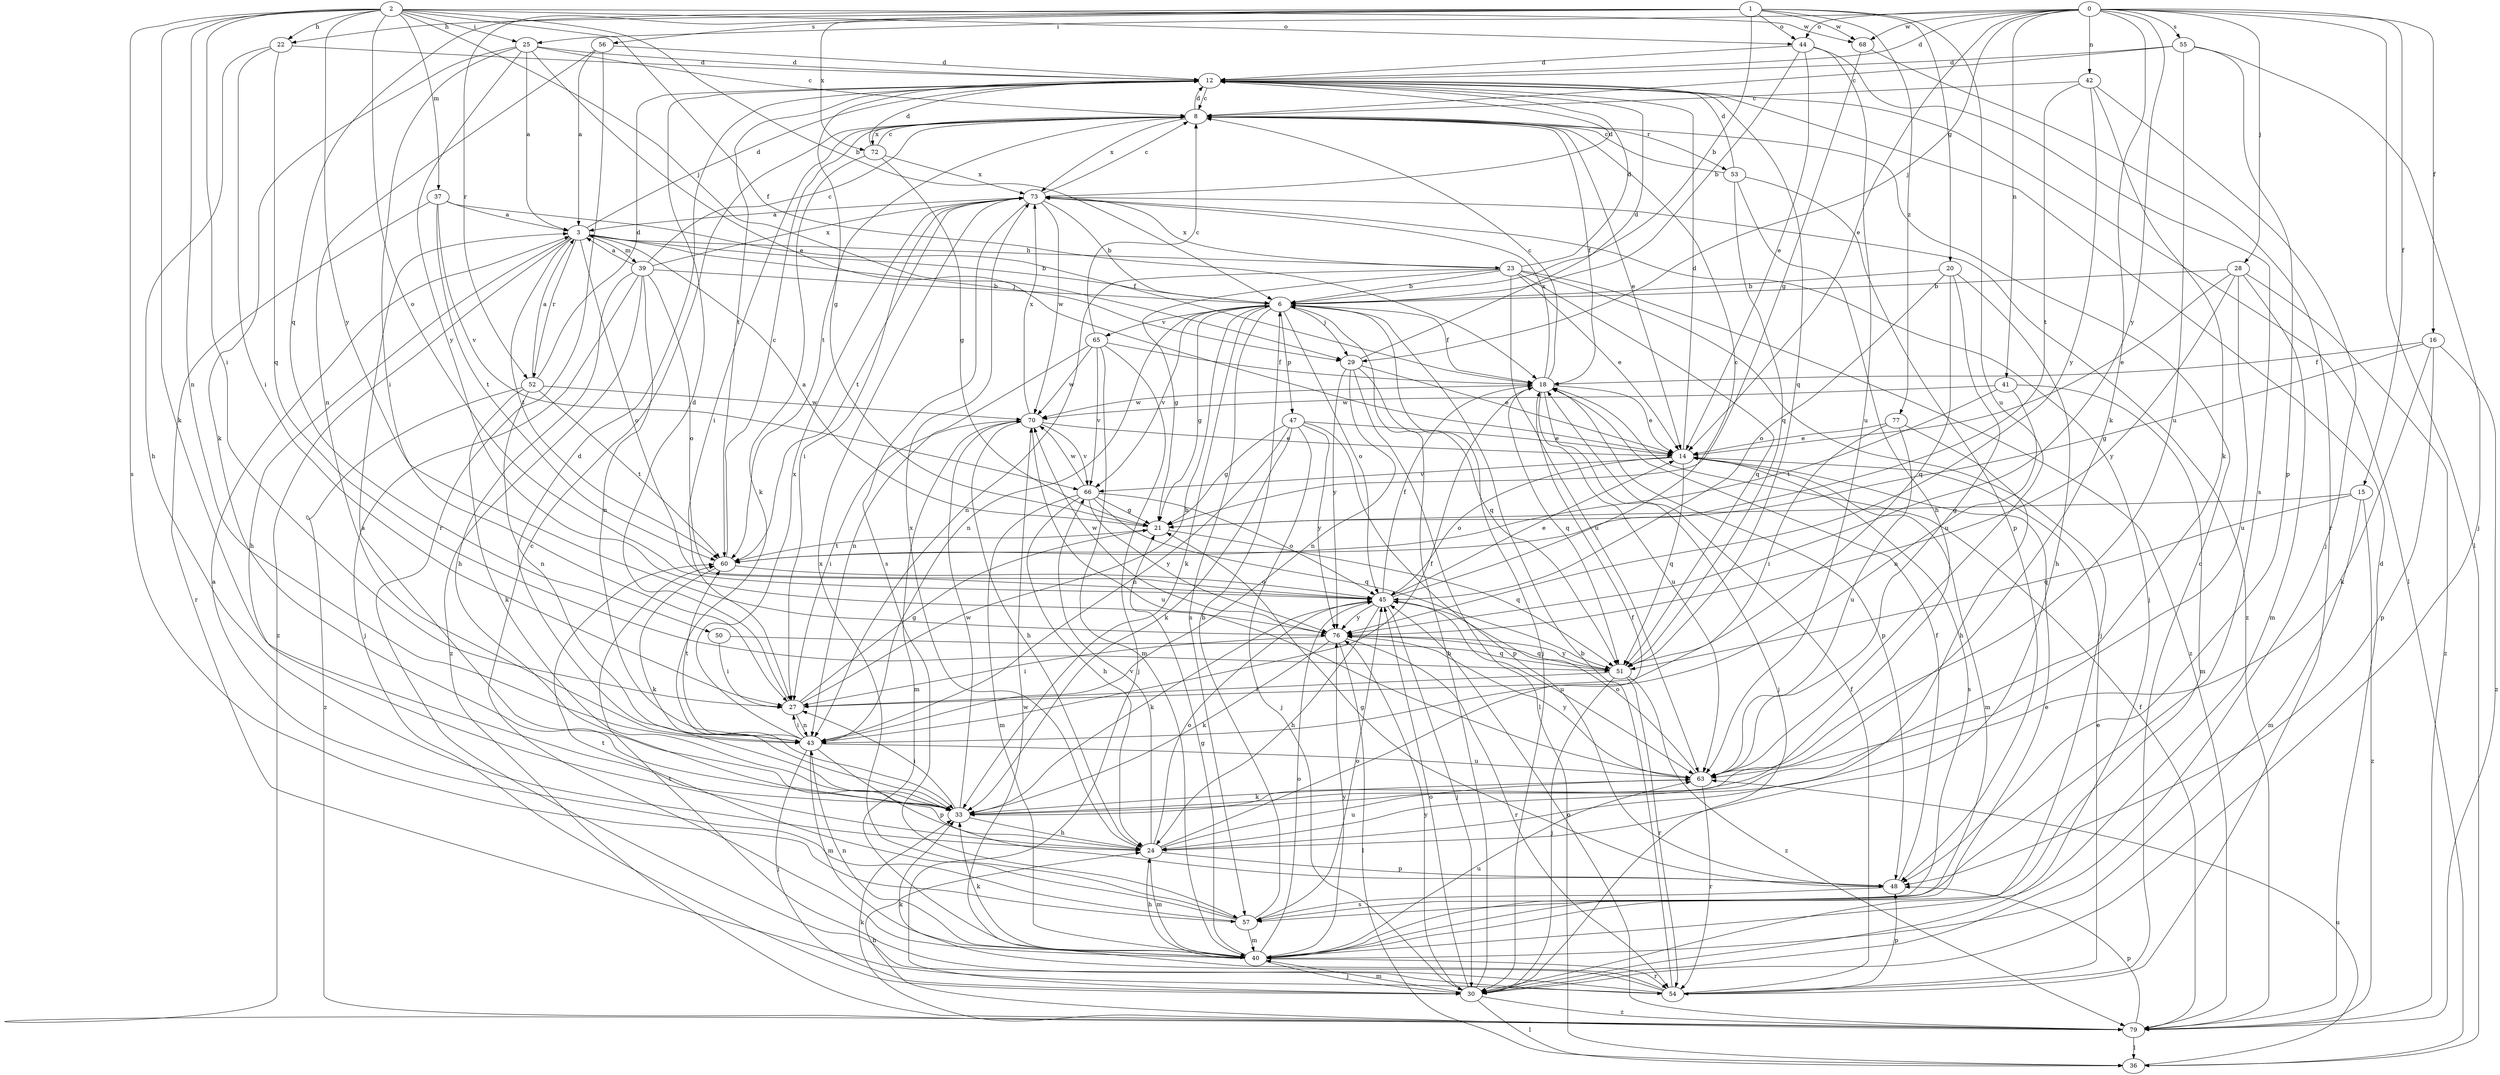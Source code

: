 strict digraph  {
0;
1;
2;
3;
6;
8;
12;
14;
15;
16;
18;
20;
21;
22;
23;
24;
25;
27;
28;
29;
30;
33;
36;
37;
39;
40;
41;
42;
43;
44;
45;
47;
48;
50;
51;
52;
53;
54;
55;
56;
57;
60;
63;
65;
66;
68;
70;
72;
73;
76;
77;
79;
0 -> 12  [label=d];
0 -> 14  [label=e];
0 -> 15  [label=f];
0 -> 16  [label=f];
0 -> 25  [label=i];
0 -> 28  [label=j];
0 -> 29  [label=j];
0 -> 33  [label=k];
0 -> 36  [label=l];
0 -> 41  [label=n];
0 -> 42  [label=n];
0 -> 44  [label=o];
0 -> 55  [label=s];
0 -> 68  [label=w];
0 -> 76  [label=y];
1 -> 6  [label=b];
1 -> 20  [label=g];
1 -> 22  [label=h];
1 -> 44  [label=o];
1 -> 50  [label=q];
1 -> 52  [label=r];
1 -> 56  [label=s];
1 -> 63  [label=u];
1 -> 68  [label=w];
1 -> 72  [label=x];
1 -> 77  [label=z];
2 -> 6  [label=b];
2 -> 18  [label=f];
2 -> 22  [label=h];
2 -> 25  [label=i];
2 -> 27  [label=i];
2 -> 29  [label=j];
2 -> 33  [label=k];
2 -> 37  [label=m];
2 -> 43  [label=n];
2 -> 44  [label=o];
2 -> 45  [label=o];
2 -> 57  [label=s];
2 -> 68  [label=w];
2 -> 76  [label=y];
3 -> 6  [label=b];
3 -> 12  [label=d];
3 -> 23  [label=h];
3 -> 24  [label=h];
3 -> 29  [label=j];
3 -> 39  [label=m];
3 -> 45  [label=o];
3 -> 52  [label=r];
3 -> 60  [label=t];
3 -> 79  [label=z];
6 -> 18  [label=f];
6 -> 21  [label=g];
6 -> 29  [label=j];
6 -> 30  [label=j];
6 -> 33  [label=k];
6 -> 43  [label=n];
6 -> 45  [label=o];
6 -> 47  [label=p];
6 -> 57  [label=s];
6 -> 65  [label=v];
6 -> 66  [label=v];
8 -> 12  [label=d];
8 -> 14  [label=e];
8 -> 18  [label=f];
8 -> 27  [label=i];
8 -> 53  [label=r];
8 -> 60  [label=t];
8 -> 72  [label=x];
8 -> 73  [label=x];
12 -> 8  [label=c];
12 -> 21  [label=g];
12 -> 36  [label=l];
12 -> 51  [label=q];
12 -> 60  [label=t];
14 -> 12  [label=d];
14 -> 40  [label=m];
14 -> 45  [label=o];
14 -> 51  [label=q];
14 -> 57  [label=s];
14 -> 66  [label=v];
15 -> 21  [label=g];
15 -> 40  [label=m];
15 -> 51  [label=q];
15 -> 79  [label=z];
16 -> 18  [label=f];
16 -> 21  [label=g];
16 -> 33  [label=k];
16 -> 48  [label=p];
16 -> 79  [label=z];
18 -> 8  [label=c];
18 -> 14  [label=e];
18 -> 30  [label=j];
18 -> 48  [label=p];
18 -> 51  [label=q];
18 -> 63  [label=u];
18 -> 70  [label=w];
18 -> 73  [label=x];
20 -> 6  [label=b];
20 -> 24  [label=h];
20 -> 45  [label=o];
20 -> 51  [label=q];
20 -> 63  [label=u];
21 -> 3  [label=a];
21 -> 51  [label=q];
21 -> 60  [label=t];
22 -> 12  [label=d];
22 -> 24  [label=h];
22 -> 27  [label=i];
22 -> 51  [label=q];
23 -> 6  [label=b];
23 -> 12  [label=d];
23 -> 14  [label=e];
23 -> 21  [label=g];
23 -> 30  [label=j];
23 -> 43  [label=n];
23 -> 51  [label=q];
23 -> 63  [label=u];
23 -> 73  [label=x];
23 -> 79  [label=z];
24 -> 18  [label=f];
24 -> 40  [label=m];
24 -> 45  [label=o];
24 -> 48  [label=p];
24 -> 63  [label=u];
24 -> 66  [label=v];
24 -> 73  [label=x];
25 -> 3  [label=a];
25 -> 8  [label=c];
25 -> 12  [label=d];
25 -> 14  [label=e];
25 -> 27  [label=i];
25 -> 33  [label=k];
25 -> 76  [label=y];
27 -> 6  [label=b];
27 -> 12  [label=d];
27 -> 21  [label=g];
27 -> 43  [label=n];
28 -> 6  [label=b];
28 -> 14  [label=e];
28 -> 40  [label=m];
28 -> 63  [label=u];
28 -> 76  [label=y];
28 -> 79  [label=z];
29 -> 12  [label=d];
29 -> 14  [label=e];
29 -> 36  [label=l];
29 -> 43  [label=n];
29 -> 51  [label=q];
29 -> 76  [label=y];
30 -> 6  [label=b];
30 -> 36  [label=l];
30 -> 40  [label=m];
30 -> 45  [label=o];
30 -> 76  [label=y];
30 -> 79  [label=z];
33 -> 3  [label=a];
33 -> 12  [label=d];
33 -> 24  [label=h];
33 -> 27  [label=i];
33 -> 70  [label=w];
36 -> 63  [label=u];
37 -> 3  [label=a];
37 -> 18  [label=f];
37 -> 54  [label=r];
37 -> 60  [label=t];
37 -> 66  [label=v];
39 -> 3  [label=a];
39 -> 6  [label=b];
39 -> 8  [label=c];
39 -> 24  [label=h];
39 -> 30  [label=j];
39 -> 43  [label=n];
39 -> 45  [label=o];
39 -> 73  [label=x];
39 -> 79  [label=z];
40 -> 8  [label=c];
40 -> 14  [label=e];
40 -> 21  [label=g];
40 -> 24  [label=h];
40 -> 30  [label=j];
40 -> 33  [label=k];
40 -> 43  [label=n];
40 -> 45  [label=o];
40 -> 54  [label=r];
40 -> 63  [label=u];
40 -> 76  [label=y];
41 -> 40  [label=m];
41 -> 43  [label=n];
41 -> 60  [label=t];
41 -> 70  [label=w];
42 -> 8  [label=c];
42 -> 30  [label=j];
42 -> 33  [label=k];
42 -> 60  [label=t];
42 -> 76  [label=y];
43 -> 18  [label=f];
43 -> 27  [label=i];
43 -> 30  [label=j];
43 -> 40  [label=m];
43 -> 48  [label=p];
43 -> 60  [label=t];
43 -> 63  [label=u];
43 -> 73  [label=x];
44 -> 6  [label=b];
44 -> 12  [label=d];
44 -> 14  [label=e];
44 -> 57  [label=s];
44 -> 63  [label=u];
45 -> 8  [label=c];
45 -> 14  [label=e];
45 -> 18  [label=f];
45 -> 24  [label=h];
45 -> 30  [label=j];
45 -> 33  [label=k];
45 -> 63  [label=u];
45 -> 76  [label=y];
47 -> 14  [label=e];
47 -> 21  [label=g];
47 -> 30  [label=j];
47 -> 33  [label=k];
47 -> 43  [label=n];
47 -> 48  [label=p];
47 -> 76  [label=y];
48 -> 18  [label=f];
48 -> 21  [label=g];
48 -> 57  [label=s];
50 -> 27  [label=i];
50 -> 51  [label=q];
51 -> 27  [label=i];
51 -> 30  [label=j];
51 -> 54  [label=r];
51 -> 76  [label=y];
51 -> 79  [label=z];
52 -> 3  [label=a];
52 -> 12  [label=d];
52 -> 33  [label=k];
52 -> 43  [label=n];
52 -> 60  [label=t];
52 -> 70  [label=w];
52 -> 79  [label=z];
53 -> 8  [label=c];
53 -> 12  [label=d];
53 -> 24  [label=h];
53 -> 48  [label=p];
53 -> 51  [label=q];
54 -> 6  [label=b];
54 -> 8  [label=c];
54 -> 14  [label=e];
54 -> 18  [label=f];
54 -> 33  [label=k];
54 -> 48  [label=p];
54 -> 60  [label=t];
54 -> 70  [label=w];
55 -> 8  [label=c];
55 -> 12  [label=d];
55 -> 30  [label=j];
55 -> 48  [label=p];
55 -> 63  [label=u];
56 -> 3  [label=a];
56 -> 12  [label=d];
56 -> 43  [label=n];
56 -> 54  [label=r];
57 -> 3  [label=a];
57 -> 6  [label=b];
57 -> 40  [label=m];
57 -> 45  [label=o];
57 -> 60  [label=t];
57 -> 73  [label=x];
60 -> 8  [label=c];
60 -> 33  [label=k];
60 -> 45  [label=o];
63 -> 33  [label=k];
63 -> 45  [label=o];
63 -> 54  [label=r];
63 -> 76  [label=y];
65 -> 8  [label=c];
65 -> 18  [label=f];
65 -> 30  [label=j];
65 -> 40  [label=m];
65 -> 43  [label=n];
65 -> 66  [label=v];
65 -> 70  [label=w];
66 -> 21  [label=g];
66 -> 24  [label=h];
66 -> 40  [label=m];
66 -> 45  [label=o];
66 -> 51  [label=q];
66 -> 70  [label=w];
66 -> 76  [label=y];
68 -> 21  [label=g];
68 -> 54  [label=r];
70 -> 14  [label=e];
70 -> 24  [label=h];
70 -> 27  [label=i];
70 -> 40  [label=m];
70 -> 63  [label=u];
70 -> 66  [label=v];
70 -> 73  [label=x];
72 -> 8  [label=c];
72 -> 12  [label=d];
72 -> 21  [label=g];
72 -> 33  [label=k];
72 -> 73  [label=x];
73 -> 3  [label=a];
73 -> 6  [label=b];
73 -> 8  [label=c];
73 -> 12  [label=d];
73 -> 27  [label=i];
73 -> 30  [label=j];
73 -> 57  [label=s];
73 -> 60  [label=t];
73 -> 70  [label=w];
73 -> 79  [label=z];
76 -> 27  [label=i];
76 -> 33  [label=k];
76 -> 36  [label=l];
76 -> 51  [label=q];
76 -> 54  [label=r];
76 -> 70  [label=w];
77 -> 14  [label=e];
77 -> 24  [label=h];
77 -> 27  [label=i];
77 -> 63  [label=u];
79 -> 12  [label=d];
79 -> 18  [label=f];
79 -> 24  [label=h];
79 -> 33  [label=k];
79 -> 36  [label=l];
79 -> 45  [label=o];
79 -> 48  [label=p];
}
